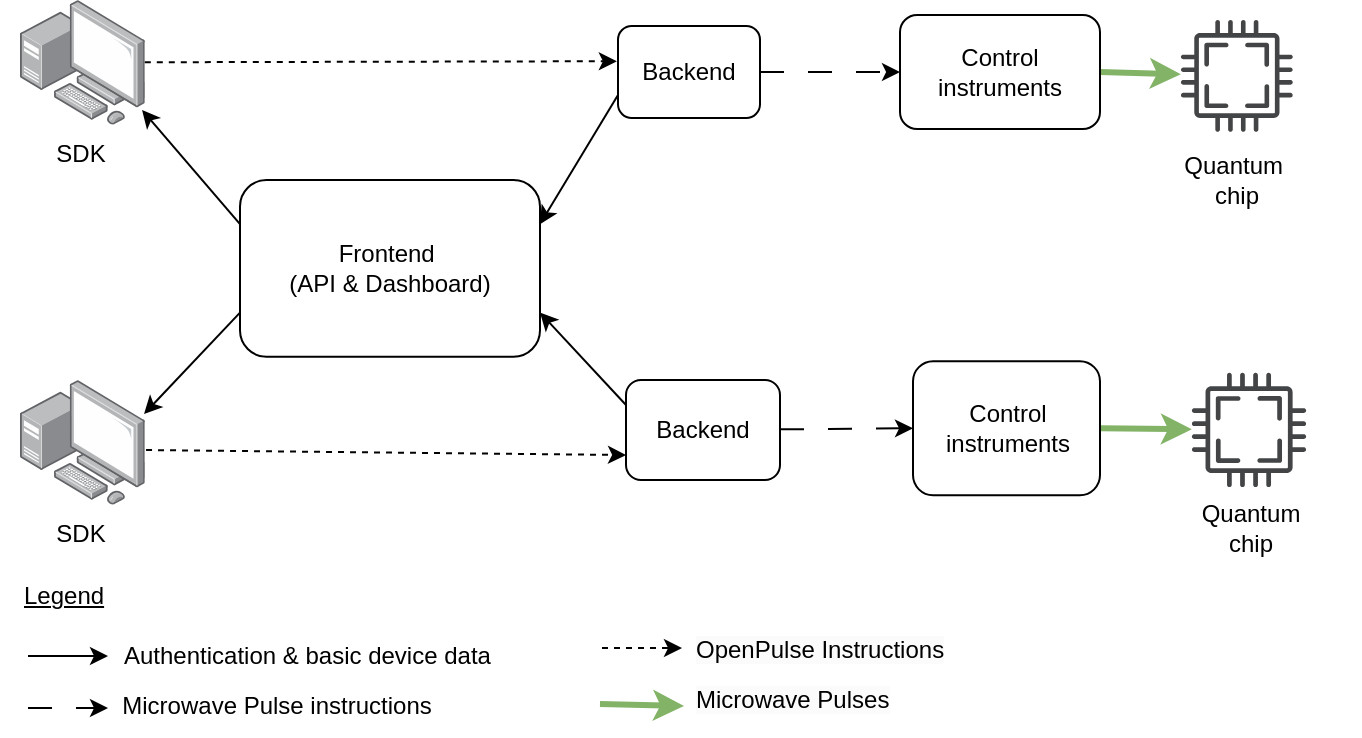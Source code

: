 <mxfile version="24.7.17">
  <diagram name="Page-1" id="bOf0HR_xCqJvzKOaT4DG">
    <mxGraphModel dx="1242" dy="878" grid="1" gridSize="10" guides="1" tooltips="1" connect="1" arrows="1" fold="1" page="1" pageScale="1" pageWidth="827" pageHeight="1169" math="0" shadow="0">
      <root>
        <mxCell id="0" />
        <mxCell id="1" parent="0" />
        <mxCell id="RDQVopvE_tYkotx-0Mo9-9" style="rounded=0;orthogonalLoop=1;jettySize=auto;html=1;fillColor=#d5e8d4;strokeColor=#82b366;strokeWidth=3;exitX=1;exitY=0.5;exitDx=0;exitDy=0;" parent="1" source="qrAxGj_3SFe10vja1RBG-5" target="RDQVopvE_tYkotx-0Mo9-1" edge="1">
          <mxGeometry relative="1" as="geometry">
            <mxPoint x="621" y="88.5" as="sourcePoint" />
            <mxPoint x="686.875" y="92.433" as="targetPoint" />
          </mxGeometry>
        </mxCell>
        <mxCell id="XYXzjVyvllxgV2Fr2JS3-1" value="Backend" style="rounded=1;whiteSpace=wrap;html=1;" parent="1" vertex="1">
          <mxGeometry x="409" y="83" width="71" height="46" as="geometry" />
        </mxCell>
        <mxCell id="RDQVopvE_tYkotx-0Mo9-10" style="rounded=0;orthogonalLoop=1;jettySize=auto;html=1;dashed=1;dashPattern=12 12;entryX=0;entryY=0.5;entryDx=0;entryDy=0;" parent="1" source="XYXzjVyvllxgV2Fr2JS3-8" target="qrAxGj_3SFe10vja1RBG-15" edge="1">
          <mxGeometry relative="1" as="geometry">
            <mxPoint x="560" y="285" as="targetPoint" />
          </mxGeometry>
        </mxCell>
        <mxCell id="XYXzjVyvllxgV2Fr2JS3-8" value="Backend" style="rounded=1;whiteSpace=wrap;html=1;" parent="1" vertex="1">
          <mxGeometry x="413" y="260" width="77" height="50" as="geometry" />
        </mxCell>
        <mxCell id="XYXzjVyvllxgV2Fr2JS3-9" value="Frontend&amp;nbsp;&lt;div&gt;(API &amp;amp; Dashboard)&lt;/div&gt;" style="rounded=1;whiteSpace=wrap;html=1;" parent="1" vertex="1">
          <mxGeometry x="220" y="160" width="150" height="88.4" as="geometry" />
        </mxCell>
        <mxCell id="RDQVopvE_tYkotx-0Mo9-5" style="rounded=0;orthogonalLoop=1;jettySize=auto;html=1;exitX=0;exitY=0.25;exitDx=0;exitDy=0;entryX=0.978;entryY=0.881;entryDx=0;entryDy=0;entryPerimeter=0;" parent="1" source="XYXzjVyvllxgV2Fr2JS3-9" target="XYXzjVyvllxgV2Fr2JS3-2" edge="1">
          <mxGeometry relative="1" as="geometry">
            <mxPoint x="203" y="331" as="sourcePoint" />
            <mxPoint x="180" y="190" as="targetPoint" />
          </mxGeometry>
        </mxCell>
        <mxCell id="RDQVopvE_tYkotx-0Mo9-7" style="rounded=0;orthogonalLoop=1;jettySize=auto;html=1;entryX=1;entryY=0.25;entryDx=0;entryDy=0;exitX=0;exitY=0.75;exitDx=0;exitDy=0;" parent="1" target="XYXzjVyvllxgV2Fr2JS3-9" edge="1" source="XYXzjVyvllxgV2Fr2JS3-1">
          <mxGeometry relative="1" as="geometry">
            <mxPoint x="420" y="210" as="sourcePoint" />
          </mxGeometry>
        </mxCell>
        <mxCell id="RDQVopvE_tYkotx-0Mo9-8" style="rounded=0;orthogonalLoop=1;jettySize=auto;html=1;exitX=0;exitY=0.25;exitDx=0;exitDy=0;entryX=1;entryY=0.75;entryDx=0;entryDy=0;" parent="1" source="XYXzjVyvllxgV2Fr2JS3-8" target="XYXzjVyvllxgV2Fr2JS3-9" edge="1">
          <mxGeometry relative="1" as="geometry">
            <mxPoint x="430" y="215" as="sourcePoint" />
            <mxPoint x="460" y="210" as="targetPoint" />
          </mxGeometry>
        </mxCell>
        <mxCell id="RDQVopvE_tYkotx-0Mo9-13" value="" style="group" parent="1" vertex="1" connectable="0">
          <mxGeometry x="669.79" y="77.5" width="110" height="110" as="geometry" />
        </mxCell>
        <mxCell id="RDQVopvE_tYkotx-0Mo9-1" value="" style="sketch=0;pointerEvents=1;shadow=0;dashed=0;html=1;strokeColor=none;fillColor=#434445;aspect=fixed;labelPosition=center;verticalLabelPosition=bottom;verticalAlign=top;align=center;outlineConnect=0;shape=mxgraph.vvd.cpu;container=1;" parent="RDQVopvE_tYkotx-0Mo9-13" vertex="1">
          <mxGeometry x="20.625" y="2.444" width="55.995" height="55.995" as="geometry">
            <mxRectangle x="15" width="50" height="40" as="alternateBounds" />
          </mxGeometry>
        </mxCell>
        <mxCell id="RDQVopvE_tYkotx-0Mo9-11" value="Quantum&amp;nbsp;&lt;div&gt;&lt;span style=&quot;background-color: initial;&quot;&gt;chip&lt;/span&gt;&lt;/div&gt;" style="text;html=1;align=center;verticalAlign=middle;resizable=0;points=[];autosize=1;strokeColor=none;fillColor=none;" parent="RDQVopvE_tYkotx-0Mo9-13" vertex="1">
          <mxGeometry x="8.317" y="62.404" width="80" height="40" as="geometry" />
        </mxCell>
        <mxCell id="RDQVopvE_tYkotx-0Mo9-15" value="" style="group" parent="1" vertex="1" connectable="0">
          <mxGeometry x="100" y="70" width="100" height="97.4" as="geometry" />
        </mxCell>
        <mxCell id="XYXzjVyvllxgV2Fr2JS3-2" value="" style="image;points=[];aspect=fixed;html=1;align=center;shadow=0;dashed=0;image=img/lib/allied_telesis/computer_and_terminals/Personal_Computer_with_Server.svg;" parent="RDQVopvE_tYkotx-0Mo9-15" vertex="1">
          <mxGeometry x="10" width="62.4" height="62.4" as="geometry" />
        </mxCell>
        <mxCell id="XYXzjVyvllxgV2Fr2JS3-15" value="SDK" style="text;html=1;align=center;verticalAlign=middle;resizable=0;points=[];autosize=1;strokeColor=none;fillColor=none;" parent="RDQVopvE_tYkotx-0Mo9-15" vertex="1">
          <mxGeometry x="15" y="62.4" width="50" height="30" as="geometry" />
        </mxCell>
        <mxCell id="JHPLUJ7aycdd25sqj4u7-1" value="" style="group" parent="1" vertex="1" connectable="0">
          <mxGeometry x="100" y="260" width="100" height="97.4" as="geometry" />
        </mxCell>
        <mxCell id="JHPLUJ7aycdd25sqj4u7-2" value="" style="image;points=[];aspect=fixed;html=1;align=center;shadow=0;dashed=0;image=img/lib/allied_telesis/computer_and_terminals/Personal_Computer_with_Server.svg;" parent="JHPLUJ7aycdd25sqj4u7-1" vertex="1">
          <mxGeometry x="10" width="62.4" height="62.4" as="geometry" />
        </mxCell>
        <mxCell id="JHPLUJ7aycdd25sqj4u7-3" value="SDK" style="text;html=1;align=center;verticalAlign=middle;resizable=0;points=[];autosize=1;strokeColor=none;fillColor=none;" parent="JHPLUJ7aycdd25sqj4u7-1" vertex="1">
          <mxGeometry x="15" y="62.4" width="50" height="30" as="geometry" />
        </mxCell>
        <mxCell id="JHPLUJ7aycdd25sqj4u7-4" style="rounded=0;orthogonalLoop=1;jettySize=auto;html=1;entryX=0.994;entryY=0.272;entryDx=0;entryDy=0;entryPerimeter=0;exitX=0;exitY=0.75;exitDx=0;exitDy=0;" parent="1" source="XYXzjVyvllxgV2Fr2JS3-9" target="JHPLUJ7aycdd25sqj4u7-2" edge="1">
          <mxGeometry relative="1" as="geometry">
            <mxPoint x="170" y="227" as="sourcePoint" />
          </mxGeometry>
        </mxCell>
        <mxCell id="JHPLUJ7aycdd25sqj4u7-8" value="" style="group" parent="1" vertex="1" connectable="0">
          <mxGeometry x="110" y="353" width="260" height="85" as="geometry" />
        </mxCell>
        <mxCell id="JHPLUJ7aycdd25sqj4u7-7" value="Microwave Pulse instructions" style="text;html=1;align=center;verticalAlign=middle;resizable=0;points=[];autosize=1;strokeColor=none;fillColor=none;" parent="JHPLUJ7aycdd25sqj4u7-8" vertex="1">
          <mxGeometry x="58" y="55" width="140" height="30" as="geometry" />
        </mxCell>
        <mxCell id="d2YfcmywuFba4Ras1Hy--1" value="" style="endArrow=classic;html=1;rounded=0;" parent="JHPLUJ7aycdd25sqj4u7-8" edge="1">
          <mxGeometry width="50" height="50" relative="1" as="geometry">
            <mxPoint x="4" y="45" as="sourcePoint" />
            <mxPoint x="44" y="45" as="targetPoint" />
            <Array as="points">
              <mxPoint x="4" y="45" />
            </Array>
          </mxGeometry>
        </mxCell>
        <mxCell id="d2YfcmywuFba4Ras1Hy--2" value="Authentication &amp;amp; basic device data" style="text;html=1;align=left;verticalAlign=middle;resizable=0;points=[];autosize=1;strokeColor=none;fillColor=none;" parent="JHPLUJ7aycdd25sqj4u7-8" vertex="1">
          <mxGeometry x="50" y="30" width="210" height="30" as="geometry" />
        </mxCell>
        <mxCell id="d2YfcmywuFba4Ras1Hy--3" value="&lt;u&gt;Legend&lt;/u&gt;" style="text;html=1;align=left;verticalAlign=middle;resizable=0;points=[];autosize=1;strokeColor=none;fillColor=none;" parent="JHPLUJ7aycdd25sqj4u7-8" vertex="1">
          <mxGeometry width="60" height="30" as="geometry" />
        </mxCell>
        <mxCell id="JHPLUJ7aycdd25sqj4u7-6" value="" style="endArrow=classic;html=1;rounded=0;dashed=1;dashPattern=12 12;" parent="JHPLUJ7aycdd25sqj4u7-8" edge="1">
          <mxGeometry width="50" height="50" relative="1" as="geometry">
            <mxPoint x="4" y="71" as="sourcePoint" />
            <mxPoint x="44" y="71" as="targetPoint" />
            <Array as="points">
              <mxPoint x="4" y="71" />
            </Array>
          </mxGeometry>
        </mxCell>
        <mxCell id="qrAxGj_3SFe10vja1RBG-1" style="rounded=0;orthogonalLoop=1;jettySize=auto;html=1;entryX=0;entryY=0.75;entryDx=0;entryDy=0;exitX=1.01;exitY=0.561;exitDx=0;exitDy=0;exitPerimeter=0;dashed=1;fillColor=#60a917;strokeColor=#000000;" edge="1" parent="1" source="JHPLUJ7aycdd25sqj4u7-2" target="XYXzjVyvllxgV2Fr2JS3-8">
          <mxGeometry relative="1" as="geometry">
            <mxPoint x="182" y="300" as="sourcePoint" />
            <mxPoint x="309" y="237" as="targetPoint" />
          </mxGeometry>
        </mxCell>
        <mxCell id="qrAxGj_3SFe10vja1RBG-2" style="rounded=0;orthogonalLoop=1;jettySize=auto;html=1;entryX=-0.008;entryY=0.383;entryDx=0;entryDy=0;entryPerimeter=0;dashed=1;" edge="1" parent="1" source="XYXzjVyvllxgV2Fr2JS3-2" target="XYXzjVyvllxgV2Fr2JS3-1">
          <mxGeometry relative="1" as="geometry">
            <mxPoint x="183" y="305" as="sourcePoint" />
            <mxPoint x="530" y="326" as="targetPoint" />
          </mxGeometry>
        </mxCell>
        <mxCell id="qrAxGj_3SFe10vja1RBG-3" style="rounded=0;orthogonalLoop=1;jettySize=auto;html=1;dashed=1;" edge="1" parent="1">
          <mxGeometry relative="1" as="geometry">
            <mxPoint x="401" y="394" as="sourcePoint" />
            <mxPoint x="441" y="394" as="targetPoint" />
          </mxGeometry>
        </mxCell>
        <mxCell id="qrAxGj_3SFe10vja1RBG-4" value="&lt;span style=&quot;color: rgb(0, 0, 0); font-family: Helvetica; font-size: 12px; font-style: normal; font-variant-ligatures: normal; font-variant-caps: normal; font-weight: 400; letter-spacing: normal; orphans: 2; text-align: center; text-indent: 0px; text-transform: none; widows: 2; word-spacing: 0px; -webkit-text-stroke-width: 0px; white-space: nowrap; background-color: rgb(251, 251, 251); text-decoration-thickness: initial; text-decoration-style: initial; text-decoration-color: initial; display: inline !important; float: none;&quot;&gt;OpenPulse Instructions&lt;/span&gt;" style="text;whiteSpace=wrap;html=1;" vertex="1" parent="1">
          <mxGeometry x="446" y="381" width="160" height="32" as="geometry" />
        </mxCell>
        <mxCell id="qrAxGj_3SFe10vja1RBG-6" value="" style="rounded=0;orthogonalLoop=1;jettySize=auto;html=1;dashed=1;dashPattern=12 12;" edge="1" parent="1" source="XYXzjVyvllxgV2Fr2JS3-1" target="qrAxGj_3SFe10vja1RBG-5">
          <mxGeometry relative="1" as="geometry">
            <mxPoint x="480" y="106" as="sourcePoint" />
            <mxPoint x="720" y="105" as="targetPoint" />
          </mxGeometry>
        </mxCell>
        <mxCell id="qrAxGj_3SFe10vja1RBG-5" value="Control instruments" style="rounded=1;whiteSpace=wrap;html=1;" vertex="1" parent="1">
          <mxGeometry x="550" y="77.5" width="100" height="57" as="geometry" />
        </mxCell>
        <mxCell id="qrAxGj_3SFe10vja1RBG-9" style="rounded=0;orthogonalLoop=1;jettySize=auto;html=1;fillColor=#d5e8d4;strokeColor=#82b366;strokeWidth=3;" edge="1" parent="1">
          <mxGeometry relative="1" as="geometry">
            <mxPoint x="400" y="422" as="sourcePoint" />
            <mxPoint x="442" y="423" as="targetPoint" />
          </mxGeometry>
        </mxCell>
        <mxCell id="qrAxGj_3SFe10vja1RBG-10" value="&lt;span style=&quot;color: rgb(0, 0, 0); font-family: Helvetica; font-size: 12px; font-style: normal; font-variant-ligatures: normal; font-variant-caps: normal; font-weight: 400; letter-spacing: normal; orphans: 2; text-align: center; text-indent: 0px; text-transform: none; widows: 2; word-spacing: 0px; -webkit-text-stroke-width: 0px; white-space: nowrap; background-color: rgb(251, 251, 251); text-decoration-thickness: initial; text-decoration-style: initial; text-decoration-color: initial; display: inline !important; float: none;&quot;&gt;Microwave Pulses&lt;/span&gt;" style="text;whiteSpace=wrap;html=1;" vertex="1" parent="1">
          <mxGeometry x="446" y="406" width="160" height="32" as="geometry" />
        </mxCell>
        <mxCell id="qrAxGj_3SFe10vja1RBG-12" style="rounded=0;orthogonalLoop=1;jettySize=auto;html=1;fillColor=#d5e8d4;strokeColor=#82b366;strokeWidth=3;exitX=1;exitY=0.5;exitDx=0;exitDy=0;" edge="1" parent="1" source="qrAxGj_3SFe10vja1RBG-15" target="qrAxGj_3SFe10vja1RBG-13">
          <mxGeometry relative="1" as="geometry">
            <mxPoint x="627.5" y="268.5" as="sourcePoint" />
            <mxPoint x="693.375" y="272.433" as="targetPoint" />
          </mxGeometry>
        </mxCell>
        <mxCell id="qrAxGj_3SFe10vja1RBG-13" value="" style="sketch=0;pointerEvents=1;shadow=0;dashed=0;html=1;strokeColor=none;fillColor=#434445;aspect=fixed;labelPosition=center;verticalLabelPosition=bottom;verticalAlign=top;align=center;outlineConnect=0;shape=mxgraph.vvd.cpu;container=1;" vertex="1" parent="1">
          <mxGeometry x="695.89" y="256.39" width="57.22" height="57.22" as="geometry">
            <mxRectangle x="15" width="50" height="40" as="alternateBounds" />
          </mxGeometry>
        </mxCell>
        <mxCell id="qrAxGj_3SFe10vja1RBG-14" value="Quantum&lt;div&gt;chip&lt;/div&gt;" style="text;html=1;align=center;verticalAlign=middle;resizable=0;points=[];autosize=1;strokeColor=none;fillColor=none;" vertex="1" parent="1">
          <mxGeometry x="689.5" y="313.606" width="70" height="40" as="geometry" />
        </mxCell>
        <mxCell id="qrAxGj_3SFe10vja1RBG-15" value="Control instruments" style="rounded=1;whiteSpace=wrap;html=1;" vertex="1" parent="1">
          <mxGeometry x="556.5" y="250.61" width="93.5" height="67" as="geometry" />
        </mxCell>
      </root>
    </mxGraphModel>
  </diagram>
</mxfile>
